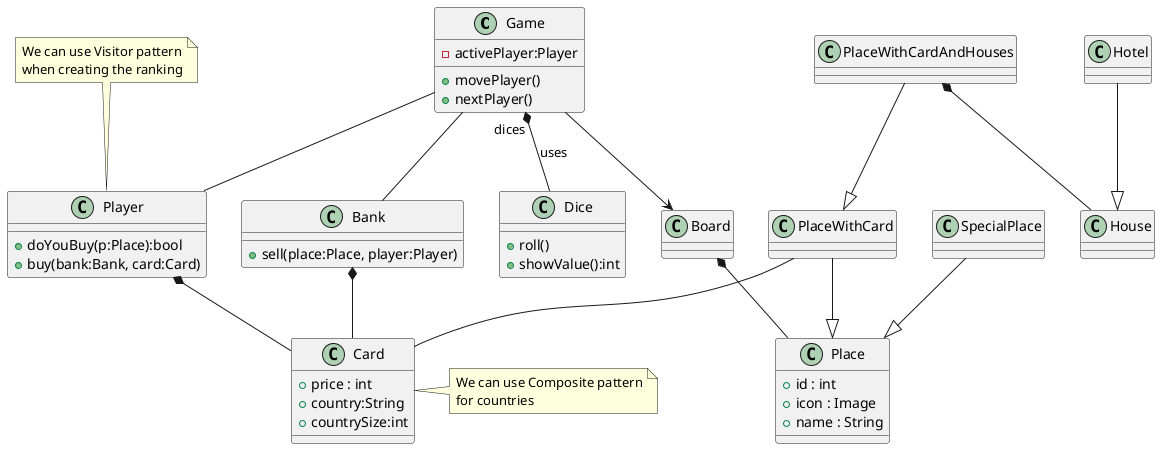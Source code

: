 @startuml  Monopoly_Game_class_diagram

Game "dices" *--  Dice : uses

Game --> Board
Board *-- Place

Player *-- Card
Bank *-- Card
Hotel --|> House
SpecialPlace --|> Place
PlaceWithCard --|>Place
PlaceWithCardAndHouses --|>PlaceWithCard
PlaceWithCardAndHouses *-- House
PlaceWithCard -- Card
Game -- Bank
Game -- Player


class Dice{
    +roll()
    +showValue():int
}
'Controller for the game app
class Game{
    -activePlayer:Player
    +movePlayer()
    +nextPlayer()
}
class Board
class Bank
{
    +sell(place:Place, player:Player)
}
class Place{
    +id : int
    +icon : Image
    +name : String

}

class SpecialPlace{}
class PlaceWithCard{}
class PlaceWithCardAndHouses{}

class Player{
    +doYouBuy(p:Place):bool
    +buy(bank:Bank, card:Card)
}
note top
    We can use Visitor pattern
    when creating the ranking
end note
class Card{
    +price : int
    +country:String
    +countrySize:int
}
note right
    We can use Composite pattern
    for countries 
end note
class House
class Hotel


@enduml